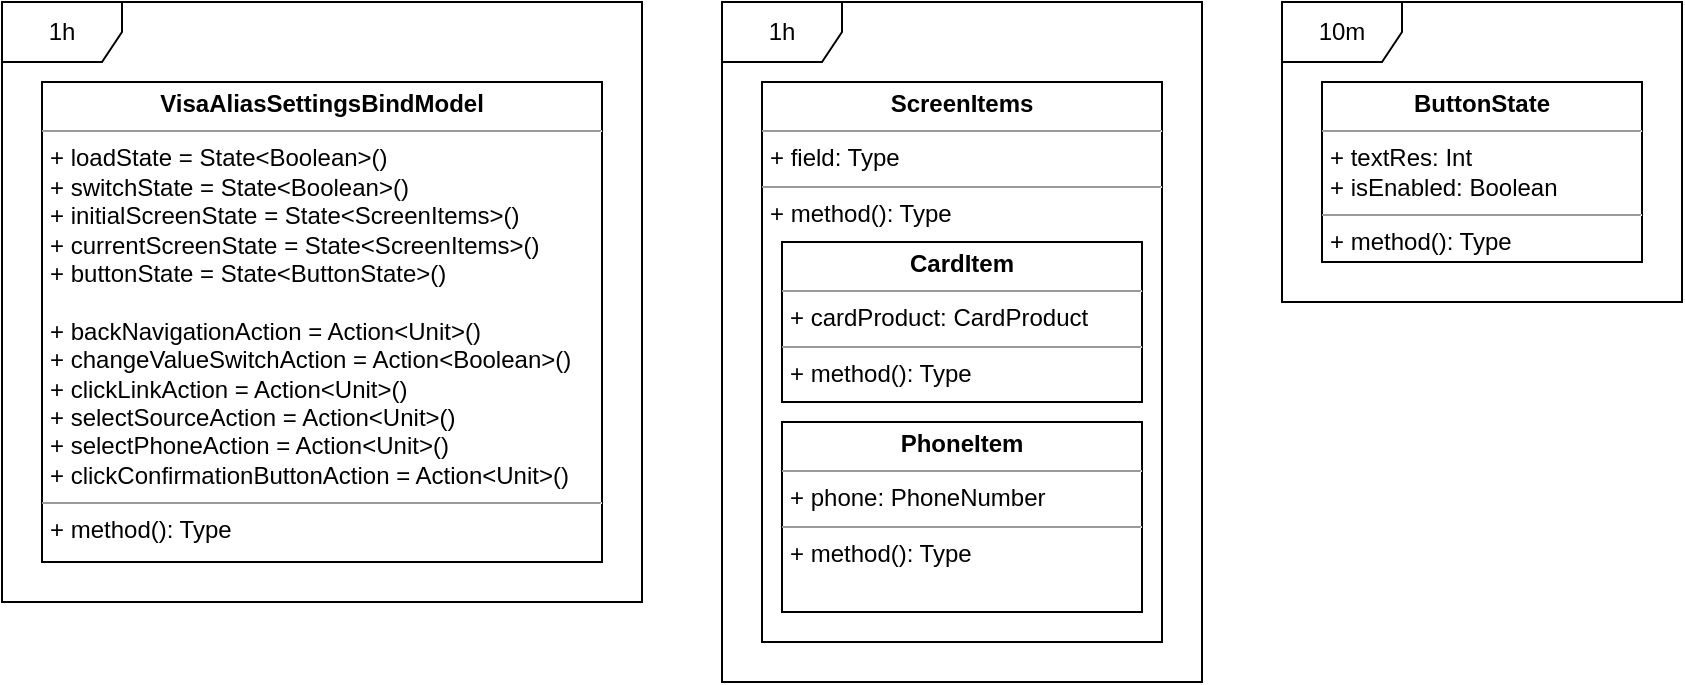 <mxfile version="16.5.3" type="github">
  <diagram id="FZS-LspY1kVB6EsSSzgE" name="Page-1">
    <mxGraphModel dx="981" dy="532" grid="1" gridSize="10" guides="1" tooltips="1" connect="1" arrows="1" fold="1" page="1" pageScale="1" pageWidth="850" pageHeight="1100" math="0" shadow="0">
      <root>
        <mxCell id="0" />
        <mxCell id="1" parent="0" />
        <mxCell id="EoWeRwG33imuI-vRMXuL-1" value="&lt;p style=&quot;margin: 0px ; margin-top: 4px ; text-align: center&quot;&gt;&lt;b&gt;VisaAliasSettingsBindModel&lt;/b&gt;&lt;/p&gt;&lt;hr size=&quot;1&quot;&gt;&lt;p style=&quot;margin: 0px ; margin-left: 4px&quot;&gt;+ loadState = State&amp;lt;Boolean&amp;gt;()&lt;/p&gt;&lt;p style=&quot;margin: 0px ; margin-left: 4px&quot;&gt;+ switchState = State&amp;lt;Boolean&amp;gt;()&lt;/p&gt;&lt;p style=&quot;margin: 0px ; margin-left: 4px&quot;&gt;+ initialScreenState = State&amp;lt;ScreenItems&amp;gt;()&lt;/p&gt;&lt;p style=&quot;margin: 0px ; margin-left: 4px&quot;&gt;+ currentScreenState = State&amp;lt;ScreenItems&amp;gt;()&lt;/p&gt;&lt;p style=&quot;margin: 0px ; margin-left: 4px&quot;&gt;+ buttonState = State&amp;lt;ButtonState&amp;gt;()&lt;br&gt;&lt;/p&gt;&lt;p style=&quot;margin: 0px ; margin-left: 4px&quot;&gt;&lt;br&gt;&lt;/p&gt;&lt;p style=&quot;margin: 0px ; margin-left: 4px&quot;&gt;+ backNavigationAction = Action&amp;lt;Unit&amp;gt;()&lt;br&gt;&lt;/p&gt;&lt;p style=&quot;margin: 0px ; margin-left: 4px&quot;&gt;+ changeValueSwitchAction = Action&amp;lt;Boolean&amp;gt;()&lt;/p&gt;&lt;p style=&quot;margin: 0px ; margin-left: 4px&quot;&gt;+ clickLinkAction = Action&amp;lt;Unit&amp;gt;()&lt;/p&gt;&lt;p style=&quot;margin: 0px ; margin-left: 4px&quot;&gt;+ selectSourceAction = Action&amp;lt;Unit&amp;gt;()&lt;/p&gt;&lt;p style=&quot;margin: 0px ; margin-left: 4px&quot;&gt;+ selectPhoneAction = Action&amp;lt;Unit&amp;gt;()&lt;/p&gt;&lt;p style=&quot;margin: 0px ; margin-left: 4px&quot;&gt;+ clickConfirmationButtonAction = Action&amp;lt;Unit&amp;gt;()&lt;br&gt;&lt;/p&gt;&lt;hr size=&quot;1&quot;&gt;&lt;p style=&quot;margin: 0px ; margin-left: 4px&quot;&gt;+ method(): Type&lt;/p&gt;" style="verticalAlign=top;align=left;overflow=fill;fontSize=12;fontFamily=Helvetica;html=1;" vertex="1" parent="1">
          <mxGeometry x="80" y="80" width="280" height="240" as="geometry" />
        </mxCell>
        <mxCell id="EoWeRwG33imuI-vRMXuL-2" value="&lt;p style=&quot;margin: 0px ; margin-top: 4px ; text-align: center&quot;&gt;&lt;b&gt;ScreenItems&lt;/b&gt;&lt;/p&gt;&lt;hr size=&quot;1&quot;&gt;&lt;p style=&quot;margin: 0px ; margin-left: 4px&quot;&gt;+ field: Type&lt;/p&gt;&lt;hr size=&quot;1&quot;&gt;&lt;p style=&quot;margin: 0px ; margin-left: 4px&quot;&gt;+ method(): Type&lt;/p&gt;" style="verticalAlign=top;align=left;overflow=fill;fontSize=12;fontFamily=Helvetica;html=1;" vertex="1" parent="1">
          <mxGeometry x="440" y="80" width="200" height="280" as="geometry" />
        </mxCell>
        <mxCell id="EoWeRwG33imuI-vRMXuL-3" value="&lt;p style=&quot;margin: 0px ; margin-top: 4px ; text-align: center&quot;&gt;&lt;b&gt;CardItem&lt;/b&gt;&lt;/p&gt;&lt;hr size=&quot;1&quot;&gt;&lt;p style=&quot;margin: 0px ; margin-left: 4px&quot;&gt;+ cardProduct: CardProduct&lt;/p&gt;&lt;hr size=&quot;1&quot;&gt;&lt;p style=&quot;margin: 0px ; margin-left: 4px&quot;&gt;+ method(): Type&lt;/p&gt;" style="verticalAlign=top;align=left;overflow=fill;fontSize=12;fontFamily=Helvetica;html=1;" vertex="1" parent="1">
          <mxGeometry x="450" y="160" width="180" height="80" as="geometry" />
        </mxCell>
        <mxCell id="EoWeRwG33imuI-vRMXuL-4" value="&lt;p style=&quot;margin: 0px ; margin-top: 4px ; text-align: center&quot;&gt;&lt;b&gt;PhoneItem&lt;/b&gt;&lt;/p&gt;&lt;hr size=&quot;1&quot;&gt;&lt;p style=&quot;margin: 0px ; margin-left: 4px&quot;&gt;+ phone: PhoneNumber&lt;/p&gt;&lt;hr size=&quot;1&quot;&gt;&lt;p style=&quot;margin: 0px ; margin-left: 4px&quot;&gt;+ method(): Type&lt;/p&gt;" style="verticalAlign=top;align=left;overflow=fill;fontSize=12;fontFamily=Helvetica;html=1;" vertex="1" parent="1">
          <mxGeometry x="450" y="250" width="180" height="95" as="geometry" />
        </mxCell>
        <mxCell id="EoWeRwG33imuI-vRMXuL-6" value="&lt;p style=&quot;margin: 0px ; margin-top: 4px ; text-align: center&quot;&gt;&lt;b&gt;ButtonState&lt;/b&gt;&lt;/p&gt;&lt;hr size=&quot;1&quot;&gt;&lt;p style=&quot;margin: 0px ; margin-left: 4px&quot;&gt;+ textRes: Int&lt;/p&gt;&lt;p style=&quot;margin: 0px ; margin-left: 4px&quot;&gt;+ isEnabled: Boolean&lt;br&gt;&lt;/p&gt;&lt;hr size=&quot;1&quot;&gt;&lt;p style=&quot;margin: 0px ; margin-left: 4px&quot;&gt;+ method(): Type&lt;/p&gt;" style="verticalAlign=top;align=left;overflow=fill;fontSize=12;fontFamily=Helvetica;html=1;" vertex="1" parent="1">
          <mxGeometry x="720" y="80" width="160" height="90" as="geometry" />
        </mxCell>
        <mxCell id="EoWeRwG33imuI-vRMXuL-7" value="1h" style="shape=umlFrame;whiteSpace=wrap;html=1;" vertex="1" parent="1">
          <mxGeometry x="60" y="40" width="320" height="300" as="geometry" />
        </mxCell>
        <mxCell id="EoWeRwG33imuI-vRMXuL-8" value="1h" style="shape=umlFrame;whiteSpace=wrap;html=1;" vertex="1" parent="1">
          <mxGeometry x="420" y="40" width="240" height="340" as="geometry" />
        </mxCell>
        <mxCell id="EoWeRwG33imuI-vRMXuL-9" value="10m" style="shape=umlFrame;whiteSpace=wrap;html=1;" vertex="1" parent="1">
          <mxGeometry x="700" y="40" width="200" height="150" as="geometry" />
        </mxCell>
      </root>
    </mxGraphModel>
  </diagram>
</mxfile>
